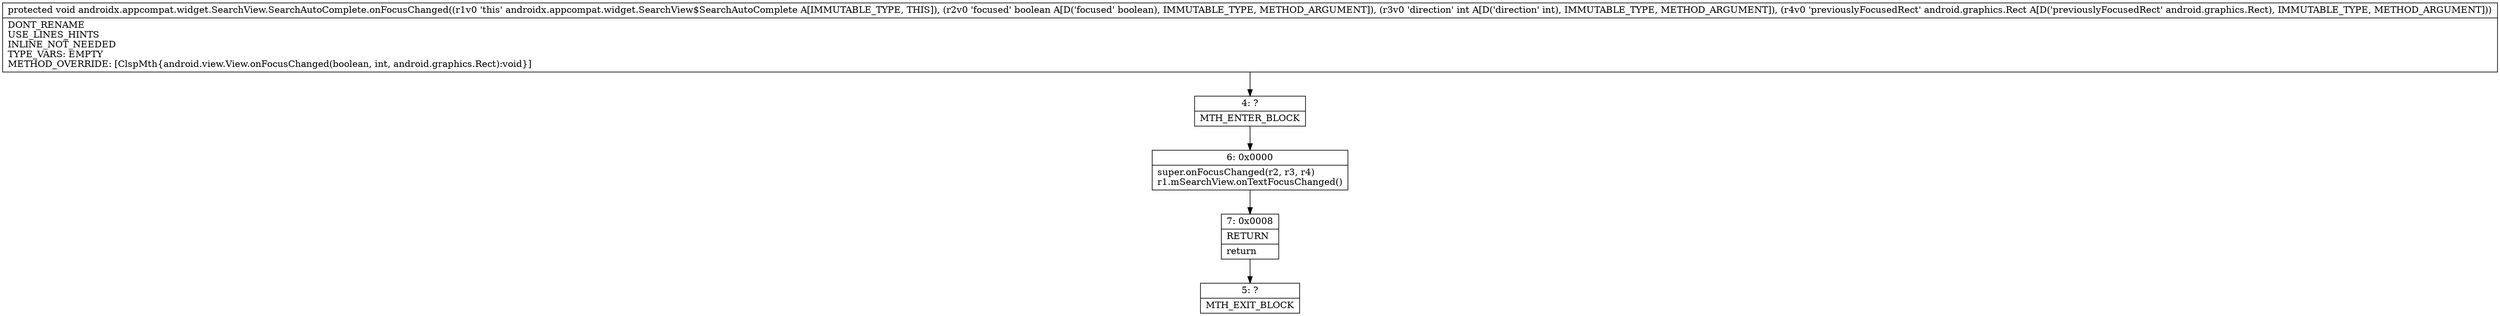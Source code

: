 digraph "CFG forandroidx.appcompat.widget.SearchView.SearchAutoComplete.onFocusChanged(ZILandroid\/graphics\/Rect;)V" {
Node_4 [shape=record,label="{4\:\ ?|MTH_ENTER_BLOCK\l}"];
Node_6 [shape=record,label="{6\:\ 0x0000|super.onFocusChanged(r2, r3, r4)\lr1.mSearchView.onTextFocusChanged()\l}"];
Node_7 [shape=record,label="{7\:\ 0x0008|RETURN\l|return\l}"];
Node_5 [shape=record,label="{5\:\ ?|MTH_EXIT_BLOCK\l}"];
MethodNode[shape=record,label="{protected void androidx.appcompat.widget.SearchView.SearchAutoComplete.onFocusChanged((r1v0 'this' androidx.appcompat.widget.SearchView$SearchAutoComplete A[IMMUTABLE_TYPE, THIS]), (r2v0 'focused' boolean A[D('focused' boolean), IMMUTABLE_TYPE, METHOD_ARGUMENT]), (r3v0 'direction' int A[D('direction' int), IMMUTABLE_TYPE, METHOD_ARGUMENT]), (r4v0 'previouslyFocusedRect' android.graphics.Rect A[D('previouslyFocusedRect' android.graphics.Rect), IMMUTABLE_TYPE, METHOD_ARGUMENT]))  | DONT_RENAME\lUSE_LINES_HINTS\lINLINE_NOT_NEEDED\lTYPE_VARS: EMPTY\lMETHOD_OVERRIDE: [ClspMth\{android.view.View.onFocusChanged(boolean, int, android.graphics.Rect):void\}]\l}"];
MethodNode -> Node_4;Node_4 -> Node_6;
Node_6 -> Node_7;
Node_7 -> Node_5;
}

